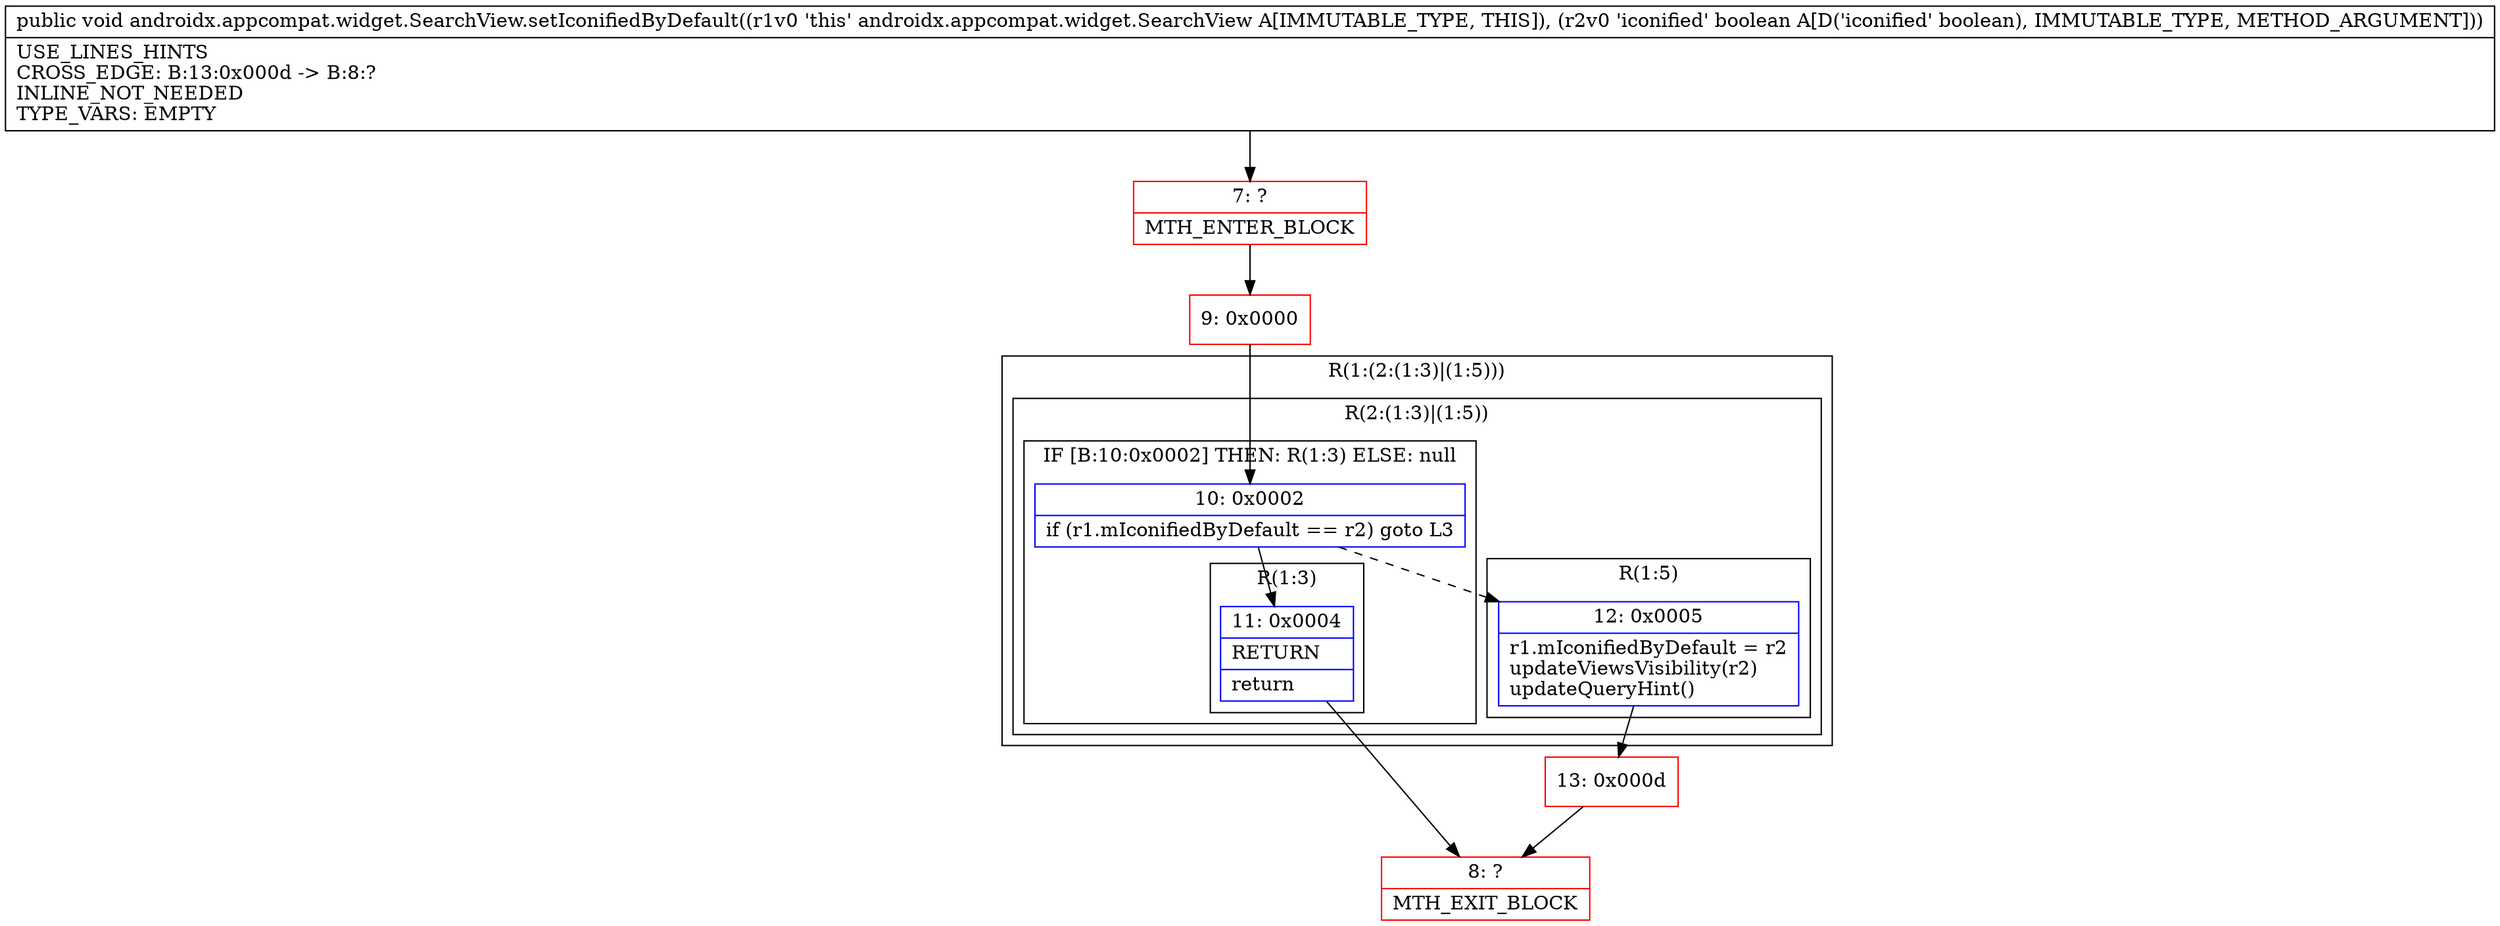 digraph "CFG forandroidx.appcompat.widget.SearchView.setIconifiedByDefault(Z)V" {
subgraph cluster_Region_371009363 {
label = "R(1:(2:(1:3)|(1:5)))";
node [shape=record,color=blue];
subgraph cluster_Region_1780360494 {
label = "R(2:(1:3)|(1:5))";
node [shape=record,color=blue];
subgraph cluster_IfRegion_1128316516 {
label = "IF [B:10:0x0002] THEN: R(1:3) ELSE: null";
node [shape=record,color=blue];
Node_10 [shape=record,label="{10\:\ 0x0002|if (r1.mIconifiedByDefault == r2) goto L3\l}"];
subgraph cluster_Region_1520974866 {
label = "R(1:3)";
node [shape=record,color=blue];
Node_11 [shape=record,label="{11\:\ 0x0004|RETURN\l|return\l}"];
}
}
subgraph cluster_Region_636530603 {
label = "R(1:5)";
node [shape=record,color=blue];
Node_12 [shape=record,label="{12\:\ 0x0005|r1.mIconifiedByDefault = r2\lupdateViewsVisibility(r2)\lupdateQueryHint()\l}"];
}
}
}
Node_7 [shape=record,color=red,label="{7\:\ ?|MTH_ENTER_BLOCK\l}"];
Node_9 [shape=record,color=red,label="{9\:\ 0x0000}"];
Node_8 [shape=record,color=red,label="{8\:\ ?|MTH_EXIT_BLOCK\l}"];
Node_13 [shape=record,color=red,label="{13\:\ 0x000d}"];
MethodNode[shape=record,label="{public void androidx.appcompat.widget.SearchView.setIconifiedByDefault((r1v0 'this' androidx.appcompat.widget.SearchView A[IMMUTABLE_TYPE, THIS]), (r2v0 'iconified' boolean A[D('iconified' boolean), IMMUTABLE_TYPE, METHOD_ARGUMENT]))  | USE_LINES_HINTS\lCROSS_EDGE: B:13:0x000d \-\> B:8:?\lINLINE_NOT_NEEDED\lTYPE_VARS: EMPTY\l}"];
MethodNode -> Node_7;Node_10 -> Node_11;
Node_10 -> Node_12[style=dashed];
Node_11 -> Node_8;
Node_12 -> Node_13;
Node_7 -> Node_9;
Node_9 -> Node_10;
Node_13 -> Node_8;
}

